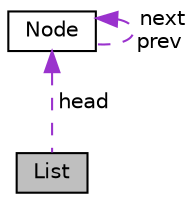 digraph "List"
{
 // LATEX_PDF_SIZE
  edge [fontname="Helvetica",fontsize="10",labelfontname="Helvetica",labelfontsize="10"];
  node [fontname="Helvetica",fontsize="10",shape=record];
  Node1 [label="List",height=0.2,width=0.4,color="black", fillcolor="grey75", style="filled", fontcolor="black",tooltip="clase lista utilizado para almacenar nodos de variables usadas"];
  Node2 -> Node1 [dir="back",color="darkorchid3",fontsize="10",style="dashed",label=" head" ];
  Node2 [label="Node",height=0.2,width=0.4,color="black", fillcolor="white", style="filled",URL="$class_node.html",tooltip="clase de un nodo utilizado en lista o collector"];
  Node2 -> Node2 [dir="back",color="darkorchid3",fontsize="10",style="dashed",label=" next\nprev" ];
}
